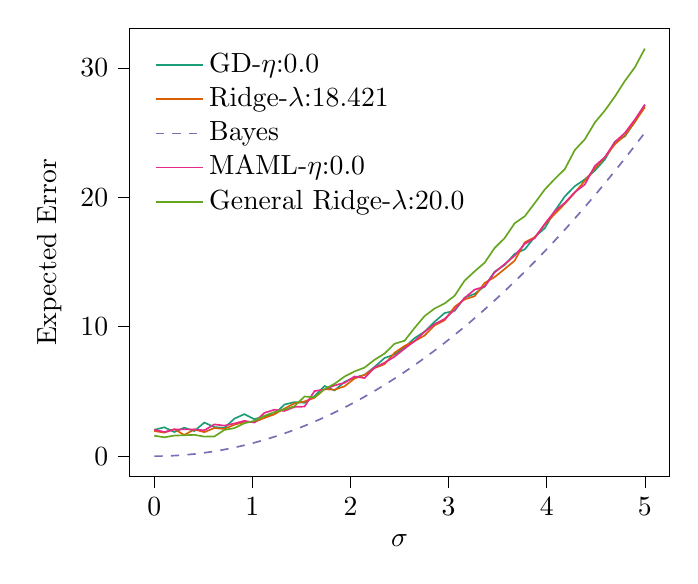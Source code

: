 % This file was created with tikzplotlib v0.10.1.
\begin{tikzpicture}

\definecolor{chocolate217952}{RGB}{217,95,2}
\definecolor{darkcyan27158119}{RGB}{27,158,119}
\definecolor{darkgray176}{RGB}{176,176,176}
\definecolor{deeppink23141138}{RGB}{231,41,138}
\definecolor{lightslategray117112179}{RGB}{117,112,179}
\definecolor{olivedrab10216630}{RGB}{102,166,30}

\begin{axis}[
legend cell align={left},
legend style={
  fill opacity=0.8,
  draw opacity=1,
  text opacity=1,
  at={(0.03,0.97)},
  anchor=north west,
  draw=none
},
tick align=outside,
tick pos=left,
x grid style={darkgray176},
xlabel={\(\displaystyle \sigma\)},
xmin=-0.25, xmax=5.25,
xtick style={color=black},
y grid style={darkgray176},
ylabel={Expected Error},
ymin=-1.574, ymax=33.062,
ytick style={color=black}
]
\addplot [semithick, darkcyan27158119]
table {%
0 2.04
0.102 2.23
0.204 1.865
0.306 2.202
0.408 1.942
0.51 2.597
0.612 2.251
0.714 2.181
0.816 2.897
0.918 3.248
1.02 2.857
1.122 3.084
1.224 3.241
1.327 3.99
1.429 4.177
1.531 4.129
1.633 4.639
1.735 5.422
1.837 5.078
1.939 5.738
2.041 6.08
2.143 6.275
2.245 6.9
2.347 7.587
2.449 7.858
2.551 8.406
2.653 9.121
2.755 9.618
2.857 10.386
2.959 11.059
3.061 11.23
3.163 12.246
3.265 12.541
3.367 13.127
3.469 14.256
3.571 14.764
3.673 15.633
3.776 15.98
3.878 16.937
3.98 17.611
4.082 18.943
4.184 20.068
4.286 20.862
4.388 21.387
4.49 22.061
4.592 22.919
4.694 24.292
4.796 24.708
4.898 25.83
5 27.151
};
\addlegendentry{GD-$\eta$:0.0}
\addplot [semithick, chocolate217952]
table {%
0 1.945
0.102 1.821
0.204 2.091
0.306 1.637
0.408 2.069
0.51 1.855
0.612 2.173
0.714 2.105
0.816 2.432
0.918 2.629
1.02 2.633
1.122 2.954
1.224 3.239
1.327 3.686
1.429 4.081
1.531 4.23
1.633 4.513
1.735 5.179
1.837 5.131
1.939 5.399
2.041 6.003
2.143 6.28
2.245 6.803
2.347 7.108
2.449 7.988
2.551 8.519
2.653 8.886
2.755 9.323
2.857 10.107
2.959 10.501
3.061 11.54
3.163 12.114
3.265 12.359
3.367 13.384
3.469 13.838
3.571 14.462
3.673 15.103
3.776 16.522
3.878 16.917
3.98 17.896
4.082 18.719
4.184 19.502
4.286 20.354
4.388 21.282
4.49 22.225
4.592 23.076
4.694 24.096
4.796 24.777
4.898 25.819
5 26.964
};
\addlegendentry{Ridge-$\lambda$:18.421}
\addplot [semithick, lightslategray117112179, dashed]
table {%
0 0
0.102 0.01
0.204 0.042
0.306 0.094
0.408 0.167
0.51 0.26
0.612 0.375
0.714 0.51
0.816 0.666
0.918 0.843
1.02 1.041
1.122 1.26
1.224 1.499
1.327 1.759
1.429 2.04
1.531 2.342
1.633 2.665
1.735 3.009
1.837 3.373
1.939 3.758
2.041 4.164
2.143 4.591
2.245 5.038
2.347 5.507
2.449 5.996
2.551 6.506
2.653 7.037
2.755 7.589
2.857 8.161
2.959 8.755
3.061 9.369
3.163 10.004
3.265 10.66
3.367 11.337
3.469 12.034
3.571 12.752
3.673 13.491
3.776 14.251
3.878 15.032
3.98 15.834
4.082 16.656
4.184 17.499
4.286 18.363
4.388 19.248
4.49 20.154
4.592 21.08
4.694 22.028
4.796 22.996
4.898 23.985
5 24.995
};
\addlegendentry{Bayes}
\addplot [semithick, deeppink23141138]
table {%
0 2.05
0.102 1.868
0.204 2.056
0.306 2.073
0.408 2.065
0.51 1.998
0.612 2.456
0.714 2.359
0.816 2.525
0.918 2.729
1.02 2.598
1.122 3.348
1.224 3.588
1.327 3.494
1.429 3.804
1.531 3.832
1.633 5.029
1.735 5.159
1.837 5.465
1.939 5.666
2.041 6.156
2.143 6.036
2.245 6.851
2.347 7.215
2.449 7.695
2.551 8.312
2.653 8.886
2.755 9.608
2.857 10.2
2.959 10.603
3.061 11.317
3.163 12.223
3.265 12.87
3.367 13.091
3.469 14.201
3.571 14.837
3.673 15.489
3.776 16.407
3.878 16.846
3.98 17.944
4.082 18.931
4.184 19.567
4.286 20.4
4.388 20.988
4.49 22.415
4.592 23.099
4.694 24.265
4.796 24.965
4.898 26.004
5 27.16
};
\addlegendentry{MAML-$\eta$:0.0}
\addplot [semithick, olivedrab10216630]
table {%
0 1.584
0.102 1.459
0.204 1.591
0.306 1.617
0.408 1.648
0.51 1.513
0.612 1.519
0.714 2.028
0.816 2.167
0.918 2.547
1.02 2.728
1.122 3.119
1.224 3.403
1.327 3.603
1.429 3.859
1.531 4.611
1.633 4.547
1.735 5.185
1.837 5.59
1.939 6.152
2.041 6.549
2.143 6.843
2.245 7.448
2.347 7.93
2.449 8.685
2.551 8.921
2.653 9.905
2.755 10.825
2.857 11.408
2.959 11.796
3.061 12.397
3.163 13.56
3.265 14.282
3.367 14.948
3.469 16.089
3.571 16.852
3.673 17.995
3.776 18.534
3.878 19.554
3.98 20.604
4.082 21.42
4.184 22.179
4.286 23.651
4.388 24.477
4.49 25.772
4.592 26.701
4.694 27.779
4.796 28.987
4.898 30.04
5 31.487
};
\addlegendentry{General Ridge-$\lambda$:20.0}
\end{axis}

\end{tikzpicture}
